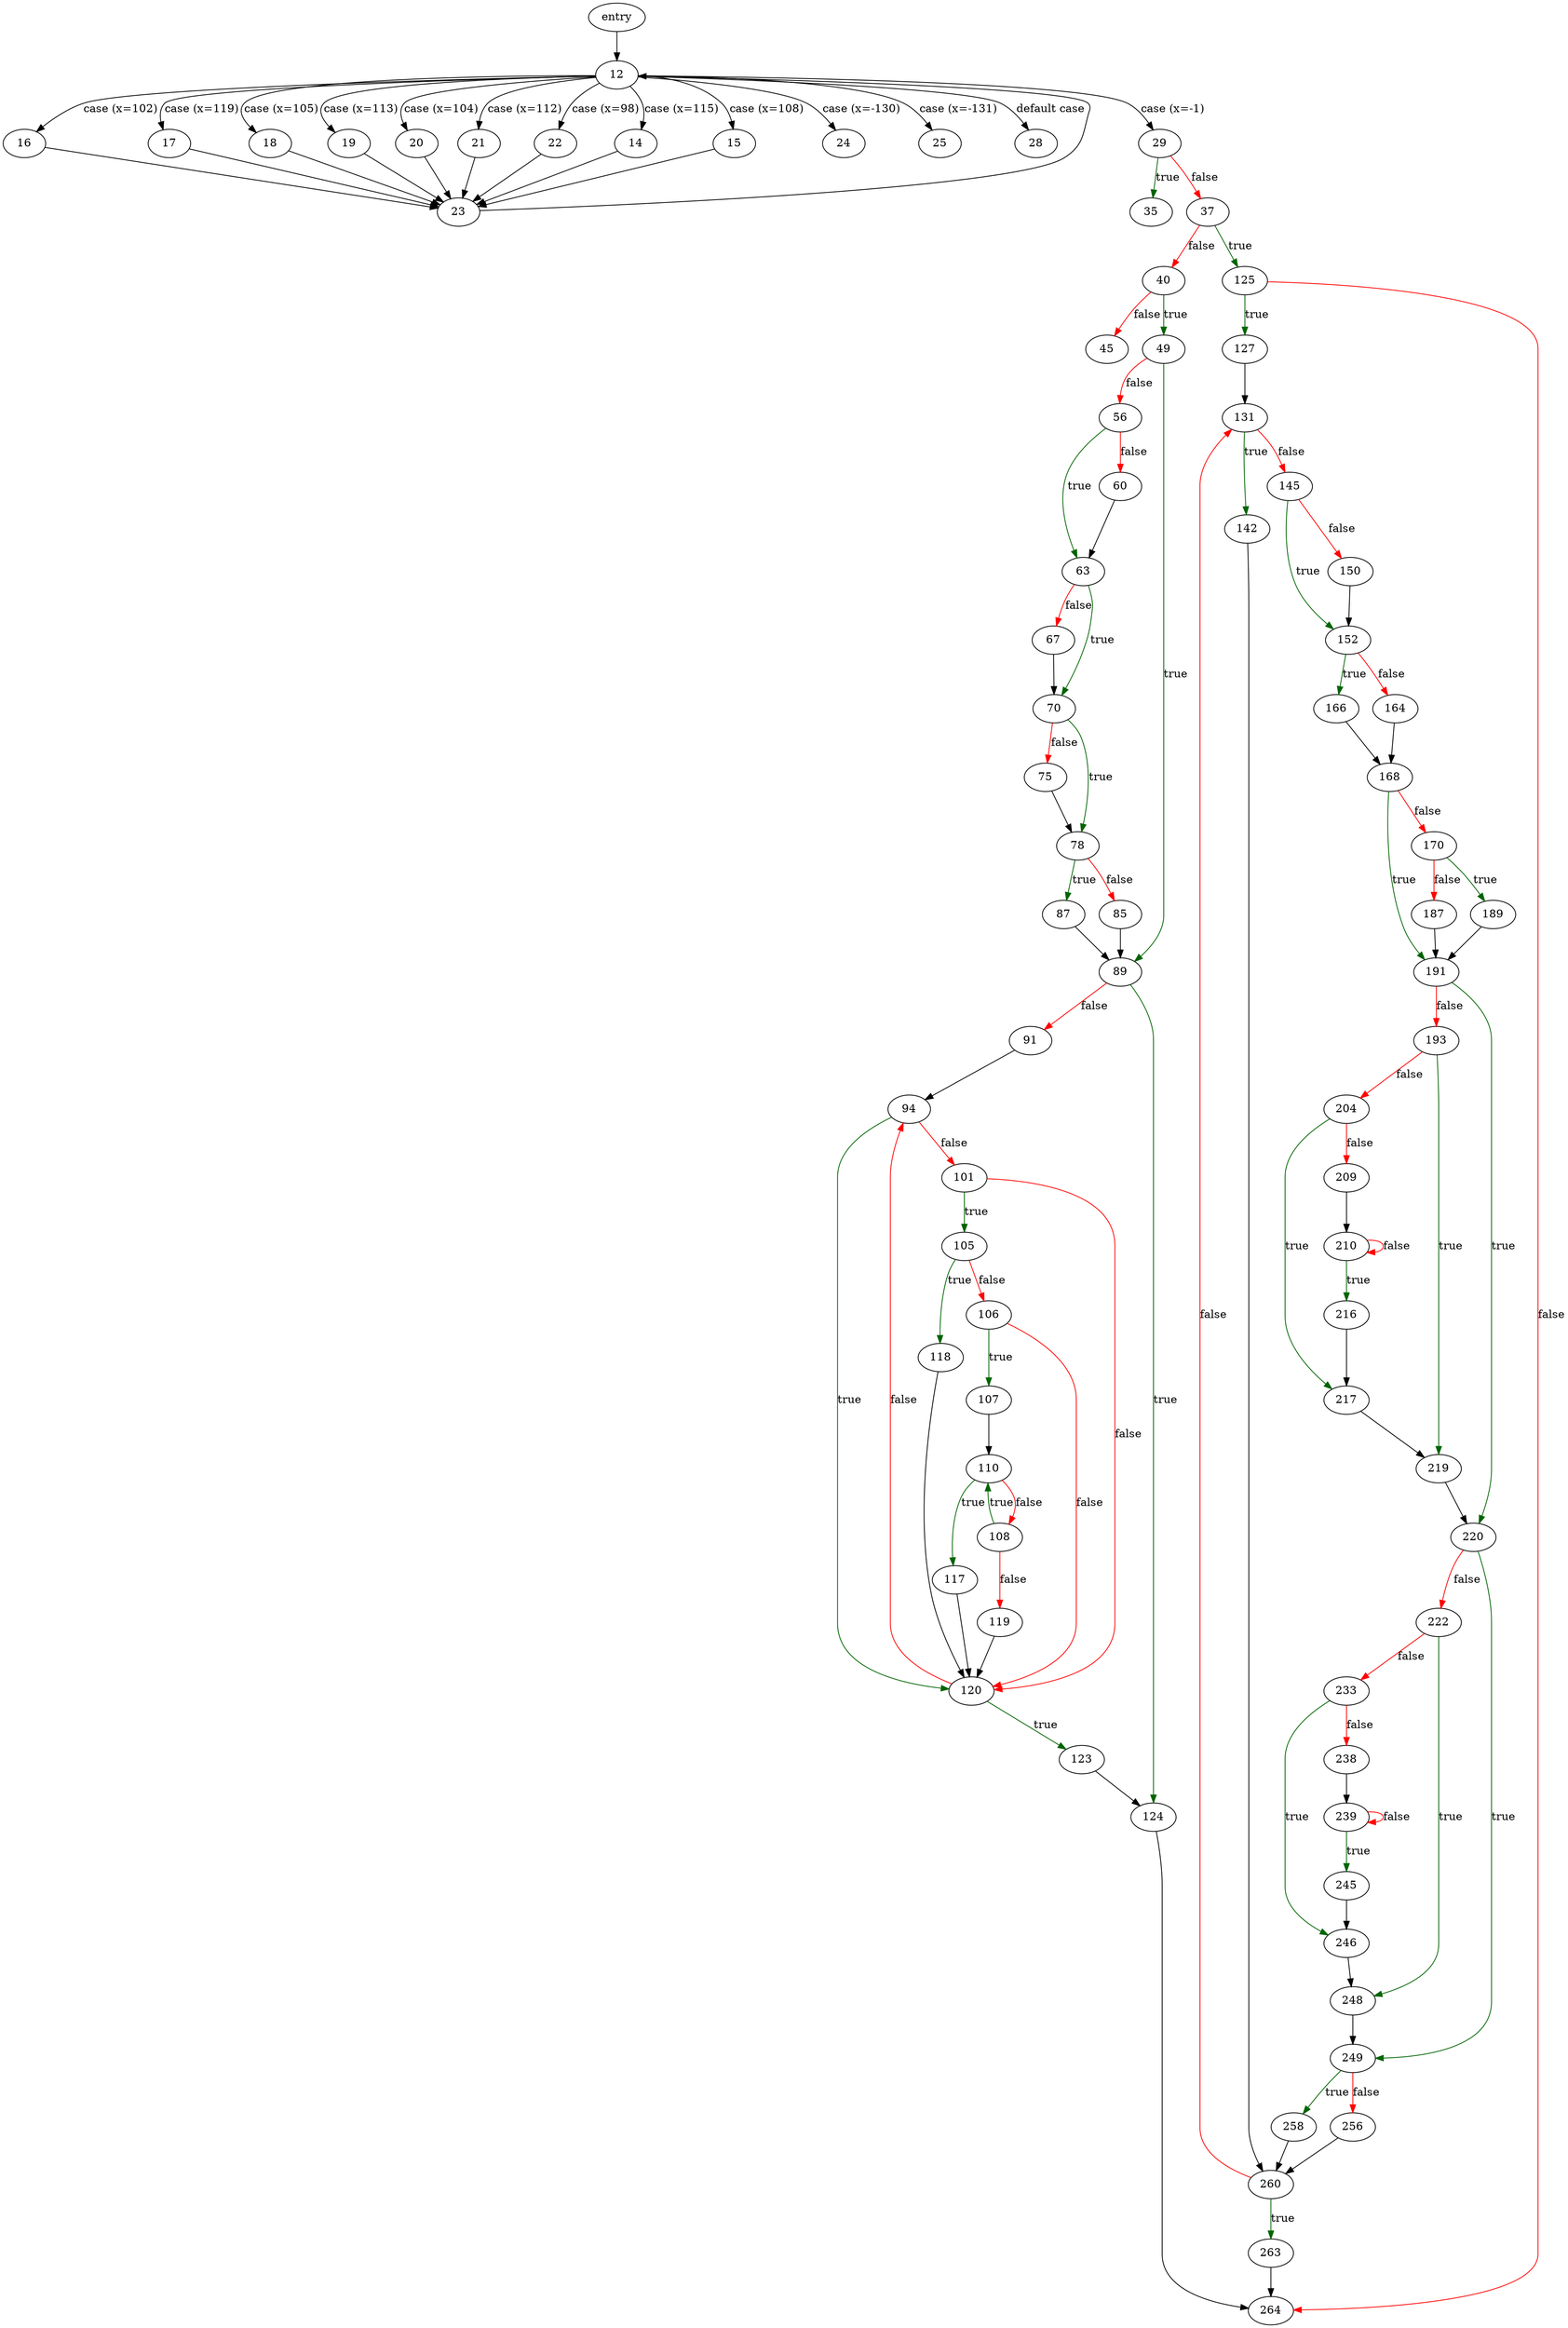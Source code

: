 digraph "main" {
	// Node definitions.
	2 [label=entry];
	12;
	14;
	15;
	16;
	17;
	18;
	19;
	20;
	21;
	22;
	23;
	24;
	25;
	28;
	29;
	35;
	37;
	40;
	45;
	49;
	56;
	60;
	63;
	67;
	70;
	75;
	78;
	85;
	87;
	89;
	91;
	94;
	101;
	105;
	106;
	107;
	108;
	110;
	117;
	118;
	119;
	120;
	123;
	124;
	125;
	127;
	131;
	142;
	145;
	150;
	152;
	164;
	166;
	168;
	170;
	187;
	189;
	191;
	193;
	204;
	209;
	210;
	216;
	217;
	219;
	220;
	222;
	233;
	238;
	239;
	245;
	246;
	248;
	249;
	256;
	258;
	260;
	263;
	264;

	// Edge definitions.
	2 -> 12;
	12 -> 14 [label="case (x=115)"];
	12 -> 15 [label="case (x=108)"];
	12 -> 16 [label="case (x=102)"];
	12 -> 17 [label="case (x=119)"];
	12 -> 18 [label="case (x=105)"];
	12 -> 19 [label="case (x=113)"];
	12 -> 20 [label="case (x=104)"];
	12 -> 21 [label="case (x=112)"];
	12 -> 22 [label="case (x=98)"];
	12 -> 24 [label="case (x=-130)"];
	12 -> 25 [label="case (x=-131)"];
	12 -> 28 [label="default case"];
	12 -> 29 [label="case (x=-1)"];
	14 -> 23;
	15 -> 23;
	16 -> 23;
	17 -> 23;
	18 -> 23;
	19 -> 23;
	20 -> 23;
	21 -> 23;
	22 -> 23;
	23 -> 12;
	29 -> 35 [
		color=darkgreen
		label=true
	];
	29 -> 37 [
		color=red
		label=false
	];
	37 -> 40 [
		color=red
		label=false
	];
	37 -> 125 [
		color=darkgreen
		label=true
	];
	40 -> 45 [
		color=red
		label=false
	];
	40 -> 49 [
		color=darkgreen
		label=true
	];
	49 -> 56 [
		color=red
		label=false
	];
	49 -> 89 [
		color=darkgreen
		label=true
	];
	56 -> 60 [
		color=red
		label=false
	];
	56 -> 63 [
		color=darkgreen
		label=true
	];
	60 -> 63;
	63 -> 67 [
		color=red
		label=false
	];
	63 -> 70 [
		color=darkgreen
		label=true
	];
	67 -> 70;
	70 -> 75 [
		color=red
		label=false
	];
	70 -> 78 [
		color=darkgreen
		label=true
	];
	75 -> 78;
	78 -> 85 [
		color=red
		label=false
	];
	78 -> 87 [
		color=darkgreen
		label=true
	];
	85 -> 89;
	87 -> 89;
	89 -> 91 [
		color=red
		label=false
	];
	89 -> 124 [
		color=darkgreen
		label=true
	];
	91 -> 94;
	94 -> 101 [
		color=red
		label=false
	];
	94 -> 120 [
		color=darkgreen
		label=true
	];
	101 -> 105 [
		color=darkgreen
		label=true
	];
	101 -> 120 [
		color=red
		label=false
	];
	105 -> 106 [
		color=red
		label=false
	];
	105 -> 118 [
		color=darkgreen
		label=true
	];
	106 -> 107 [
		color=darkgreen
		label=true
	];
	106 -> 120 [
		color=red
		label=false
	];
	107 -> 110;
	108 -> 110 [
		color=darkgreen
		label=true
	];
	108 -> 119 [
		color=red
		label=false
	];
	110 -> 108 [
		color=red
		label=false
	];
	110 -> 117 [
		color=darkgreen
		label=true
	];
	117 -> 120;
	118 -> 120;
	119 -> 120;
	120 -> 94 [
		color=red
		label=false
	];
	120 -> 123 [
		color=darkgreen
		label=true
	];
	123 -> 124;
	124 -> 264;
	125 -> 127 [
		color=darkgreen
		label=true
	];
	125 -> 264 [
		color=red
		label=false
	];
	127 -> 131;
	131 -> 142 [
		color=darkgreen
		label=true
	];
	131 -> 145 [
		color=red
		label=false
	];
	142 -> 260;
	145 -> 150 [
		color=red
		label=false
	];
	145 -> 152 [
		color=darkgreen
		label=true
	];
	150 -> 152;
	152 -> 164 [
		color=red
		label=false
	];
	152 -> 166 [
		color=darkgreen
		label=true
	];
	164 -> 168;
	166 -> 168;
	168 -> 170 [
		color=red
		label=false
	];
	168 -> 191 [
		color=darkgreen
		label=true
	];
	170 -> 187 [
		color=red
		label=false
	];
	170 -> 189 [
		color=darkgreen
		label=true
	];
	187 -> 191;
	189 -> 191;
	191 -> 193 [
		color=red
		label=false
	];
	191 -> 220 [
		color=darkgreen
		label=true
	];
	193 -> 204 [
		color=red
		label=false
	];
	193 -> 219 [
		color=darkgreen
		label=true
	];
	204 -> 209 [
		color=red
		label=false
	];
	204 -> 217 [
		color=darkgreen
		label=true
	];
	209 -> 210;
	210 -> 210 [
		color=red
		label=false
	];
	210 -> 216 [
		color=darkgreen
		label=true
	];
	216 -> 217;
	217 -> 219;
	219 -> 220;
	220 -> 222 [
		color=red
		label=false
	];
	220 -> 249 [
		color=darkgreen
		label=true
	];
	222 -> 233 [
		color=red
		label=false
	];
	222 -> 248 [
		color=darkgreen
		label=true
	];
	233 -> 238 [
		color=red
		label=false
	];
	233 -> 246 [
		color=darkgreen
		label=true
	];
	238 -> 239;
	239 -> 239 [
		color=red
		label=false
	];
	239 -> 245 [
		color=darkgreen
		label=true
	];
	245 -> 246;
	246 -> 248;
	248 -> 249;
	249 -> 256 [
		color=red
		label=false
	];
	249 -> 258 [
		color=darkgreen
		label=true
	];
	256 -> 260;
	258 -> 260;
	260 -> 131 [
		color=red
		label=false
	];
	260 -> 263 [
		color=darkgreen
		label=true
	];
	263 -> 264;
}